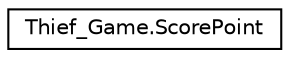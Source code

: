 digraph "Иерархия классов. Графический вид."
{
 // LATEX_PDF_SIZE
  edge [fontname="Helvetica",fontsize="10",labelfontname="Helvetica",labelfontsize="10"];
  node [fontname="Helvetica",fontsize="10",shape=record];
  rankdir="LR";
  Node0 [label="Thief_Game.ScorePoint",height=0.2,width=0.4,color="black", fillcolor="white", style="filled",URL="$class_thief___game_1_1_score_point.html",tooltip="Класс инициализации игровых очков"];
}
